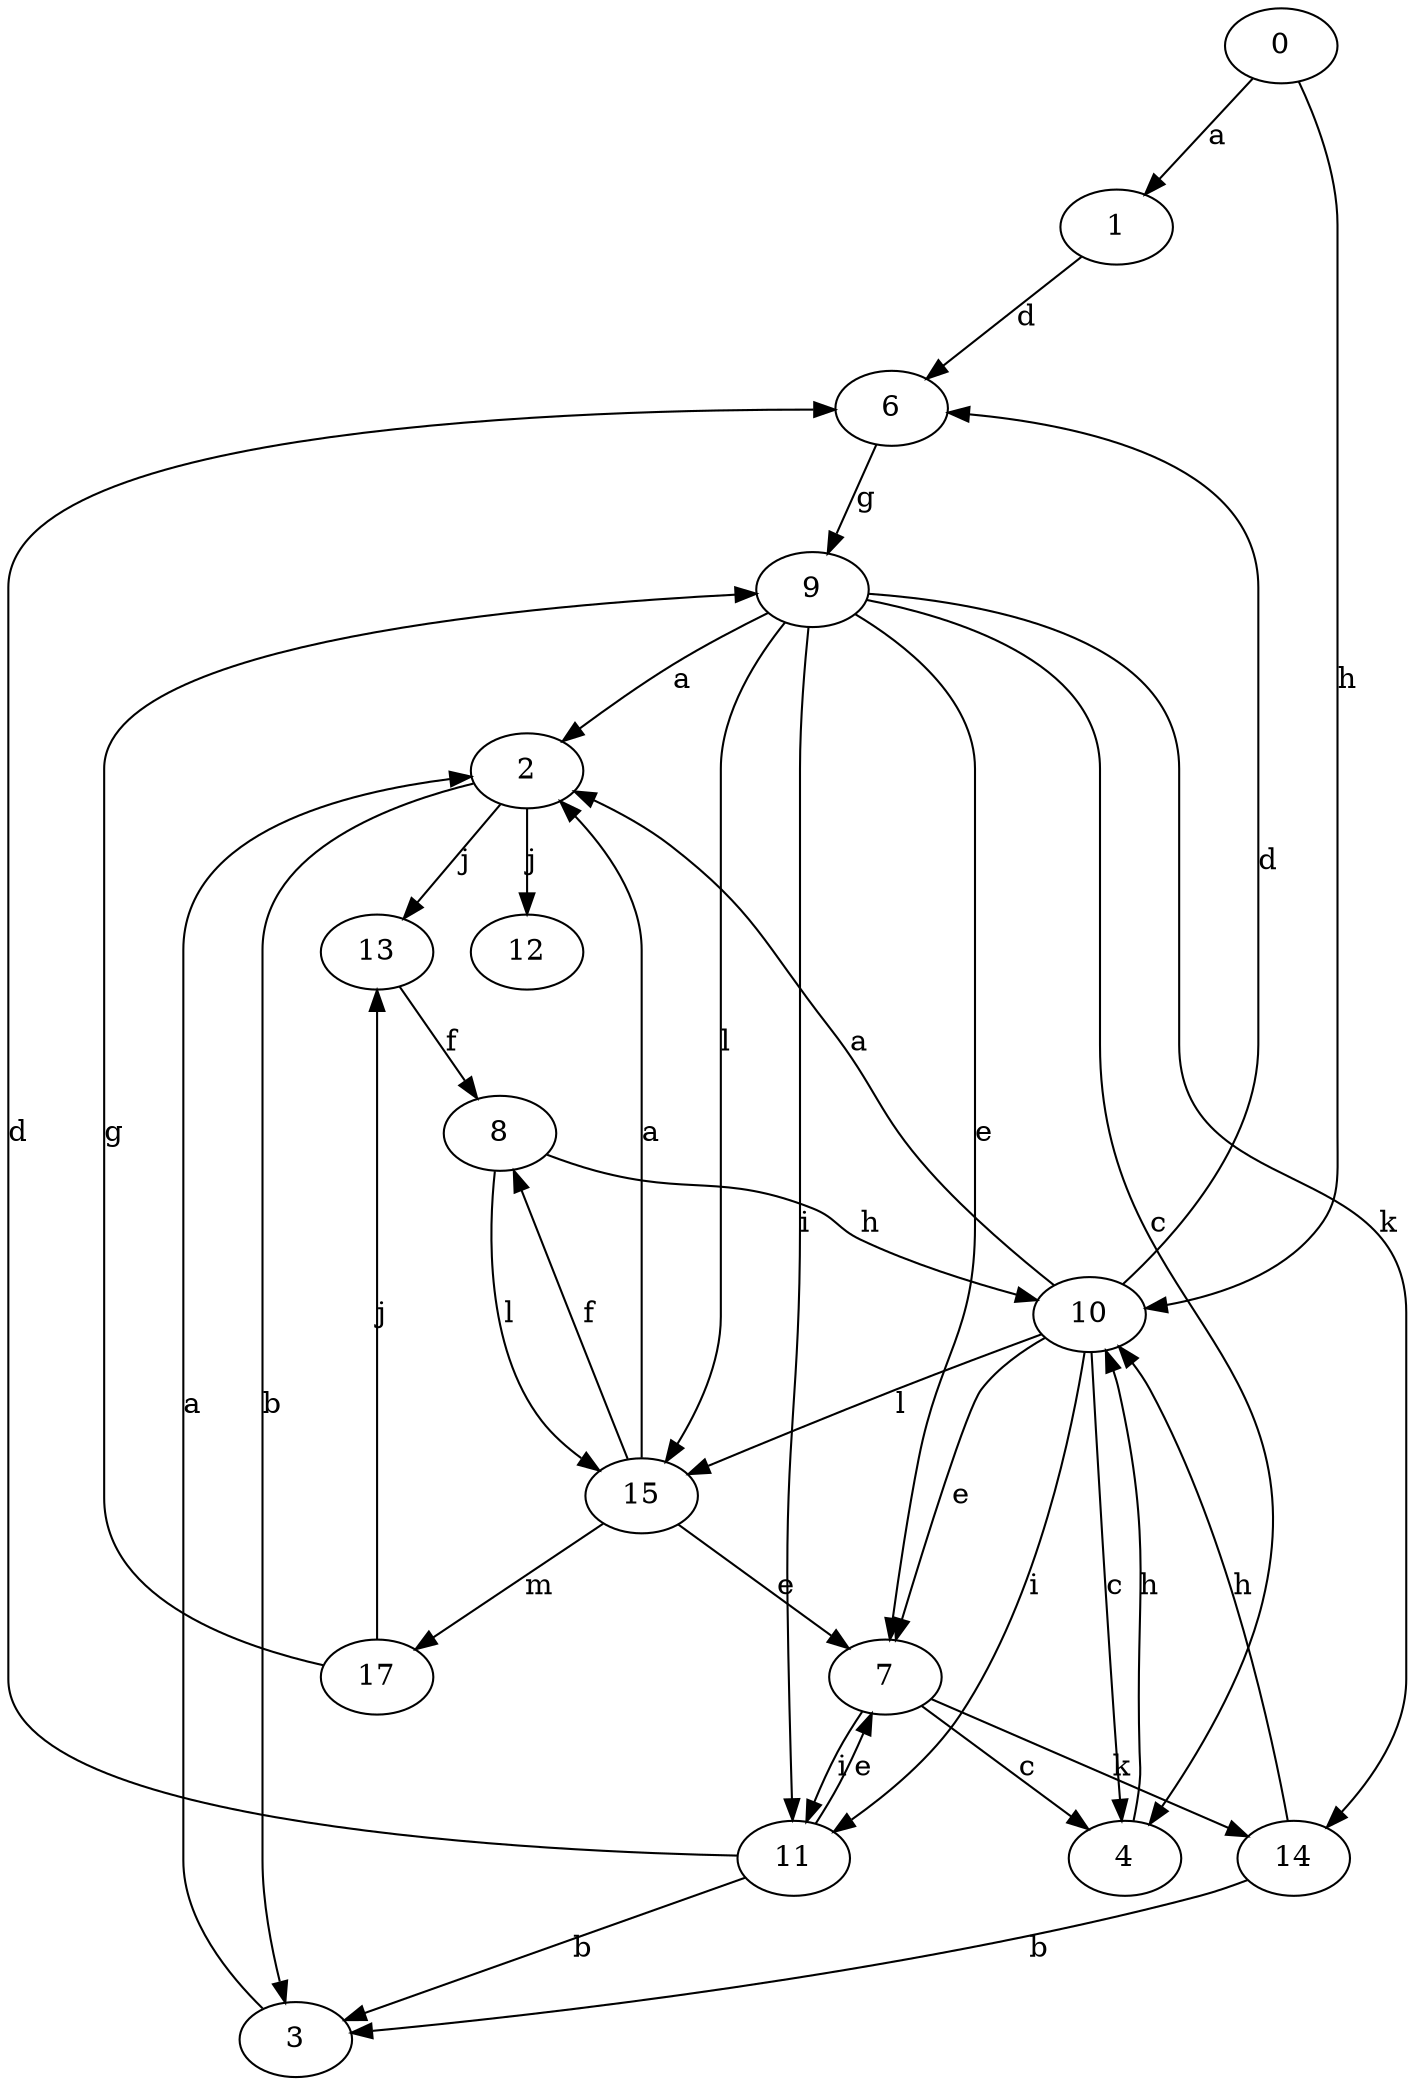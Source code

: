 strict digraph  {
1;
2;
3;
4;
6;
7;
8;
9;
10;
0;
11;
12;
13;
14;
15;
17;
1 -> 6  [label=d];
2 -> 3  [label=b];
2 -> 12  [label=j];
2 -> 13  [label=j];
3 -> 2  [label=a];
4 -> 10  [label=h];
6 -> 9  [label=g];
7 -> 4  [label=c];
7 -> 11  [label=i];
7 -> 14  [label=k];
8 -> 10  [label=h];
8 -> 15  [label=l];
9 -> 2  [label=a];
9 -> 4  [label=c];
9 -> 7  [label=e];
9 -> 11  [label=i];
9 -> 14  [label=k];
9 -> 15  [label=l];
10 -> 2  [label=a];
10 -> 4  [label=c];
10 -> 6  [label=d];
10 -> 7  [label=e];
10 -> 11  [label=i];
10 -> 15  [label=l];
0 -> 1  [label=a];
0 -> 10  [label=h];
11 -> 3  [label=b];
11 -> 6  [label=d];
11 -> 7  [label=e];
13 -> 8  [label=f];
14 -> 3  [label=b];
14 -> 10  [label=h];
15 -> 2  [label=a];
15 -> 7  [label=e];
15 -> 8  [label=f];
15 -> 17  [label=m];
17 -> 9  [label=g];
17 -> 13  [label=j];
}
